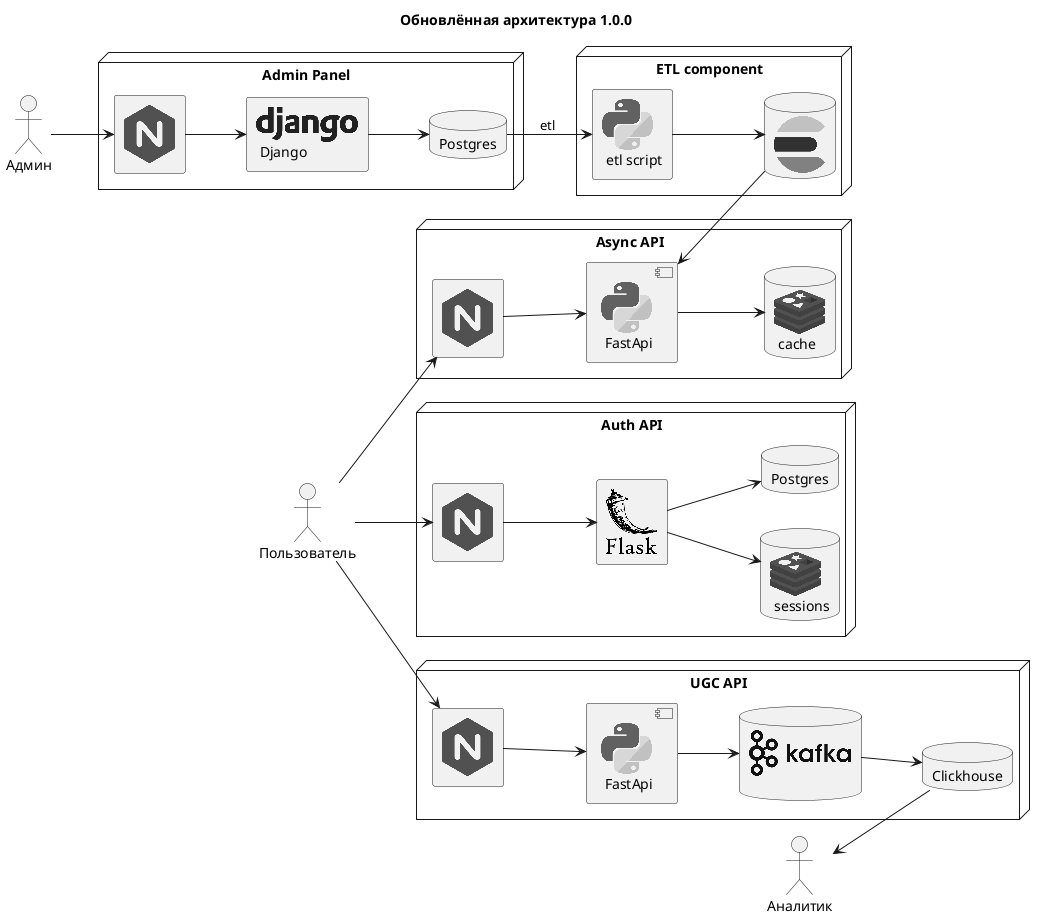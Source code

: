 @startuml
!include <logos/nginx>
!include <logos/django>
!include <logos/flask>
!include <logos/elasticsearch>
!include <logos/redis>
!include <logos/python>
!include <logos/kafka>



title Обновлённая архитектура 1.0.0

skinparam monochrome true

actor Админ as Admin
actor Пользователь as User

node "Admin Panel" as ap{
    rectangle "<$nginx>" as admin_rp
    rectangle "<$django>\n Django" as admin_app
    database "Postgres" as admin_db

    admin_rp --> admin_app
    admin_app --> admin_db

}

node "ETL component" as etl {

    database "<$elasticsearch>" as etl_es
    rectangle "<$python>\n etl script" as etl_script

    etl_script --> etl_es
}

node "Auth API" as auth {
    rectangle "<$nginx>" as auth_rp
    rectangle "<$flask>" as auth_app
    database "<$redis>\n sessions" as auth_sessions
    database "Postgres" as auth_db

    auth_rp --> auth_app
    auth_app --> auth_db
    auth_app --> auth_sessions
}

node "Async API" as async {
    component "<$python>\n FastApi" as async_api
    rectangle "<$nginx>" as async_rp
    database "<$redis>\n cache" as async_cache

    async_rp --> async_api
    async_api --> async_cache

}

node "UGC API" as ugs {
    component "<$python>\n FastApi" as ugs_api
    rectangle "<$nginx>" as ugs_rp
    database "<$kafka>\n" as ugs_kafka
    database "Clickhouse" as ugs_clickhouse

    ugs_rp --> ugs_api
    ugs_api --> ugs_kafka
    ugs_kafka --> ugs_clickhouse

}
actor Админ as Admin
actor Пользователь as User
actor Аналитик as Analyst

left to right direction
Admin --> admin_rp
User --> auth_rp
User --> async_rp
User -->ugs_rp
Analyst <-- ugs_clickhouse

admin_db --> etl_script : etl
async_api <-- etl_es
@enduml